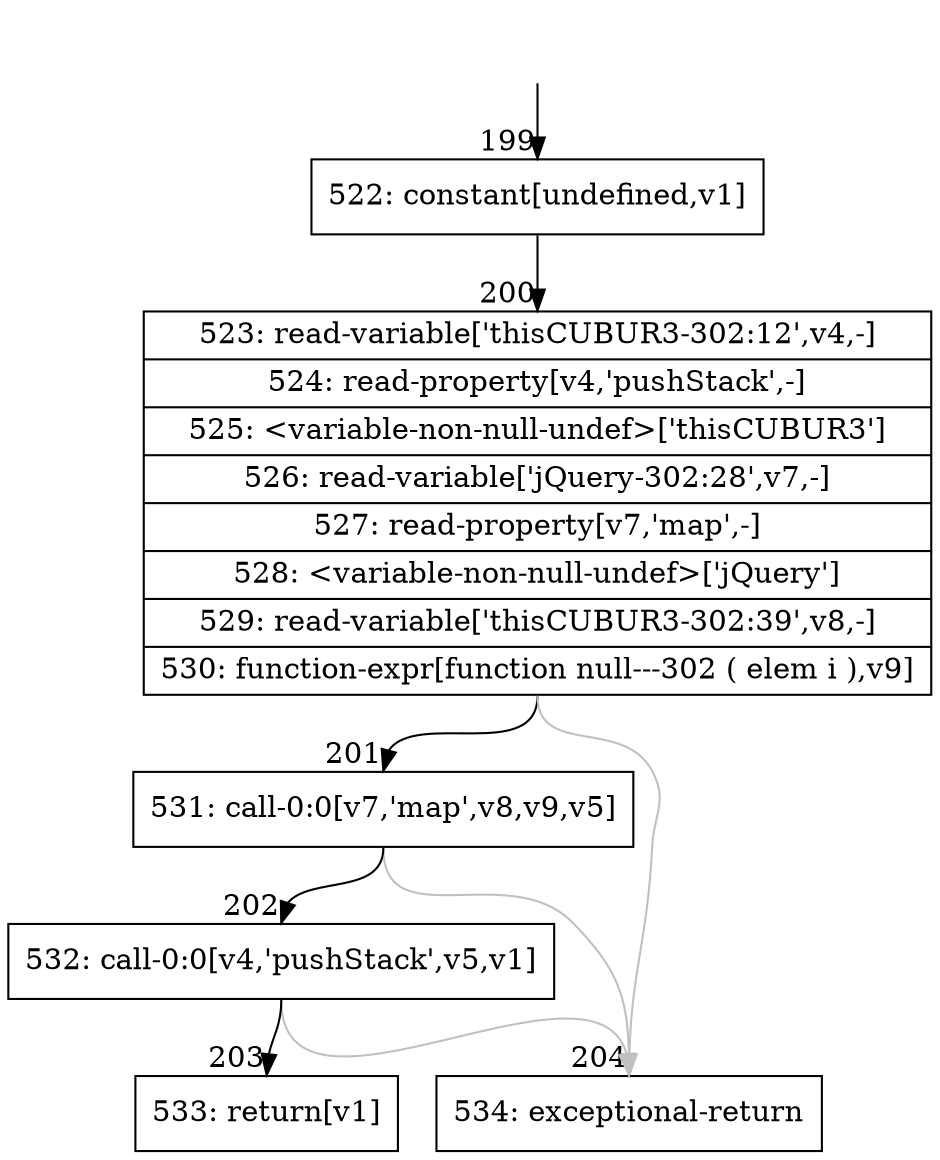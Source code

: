 digraph {
rankdir="TD"
BB_entry17[shape=none,label=""];
BB_entry17 -> BB199 [tailport=s, headport=n, headlabel="    199"]
BB199 [shape=record label="{522: constant[undefined,v1]}" ] 
BB199 -> BB200 [tailport=s, headport=n, headlabel="      200"]
BB200 [shape=record label="{523: read-variable['thisCUBUR3-302:12',v4,-]|524: read-property[v4,'pushStack',-]|525: \<variable-non-null-undef\>['thisCUBUR3']|526: read-variable['jQuery-302:28',v7,-]|527: read-property[v7,'map',-]|528: \<variable-non-null-undef\>['jQuery']|529: read-variable['thisCUBUR3-302:39',v8,-]|530: function-expr[function null---302 ( elem i ),v9]}" ] 
BB200 -> BB201 [tailport=s, headport=n, headlabel="      201"]
BB200 -> BB204 [tailport=s, headport=n, color=gray, headlabel="      204"]
BB201 [shape=record label="{531: call-0:0[v7,'map',v8,v9,v5]}" ] 
BB201 -> BB202 [tailport=s, headport=n, headlabel="      202"]
BB201 -> BB204 [tailport=s, headport=n, color=gray]
BB202 [shape=record label="{532: call-0:0[v4,'pushStack',v5,v1]}" ] 
BB202 -> BB203 [tailport=s, headport=n, headlabel="      203"]
BB202 -> BB204 [tailport=s, headport=n, color=gray]
BB203 [shape=record label="{533: return[v1]}" ] 
BB204 [shape=record label="{534: exceptional-return}" ] 
}
